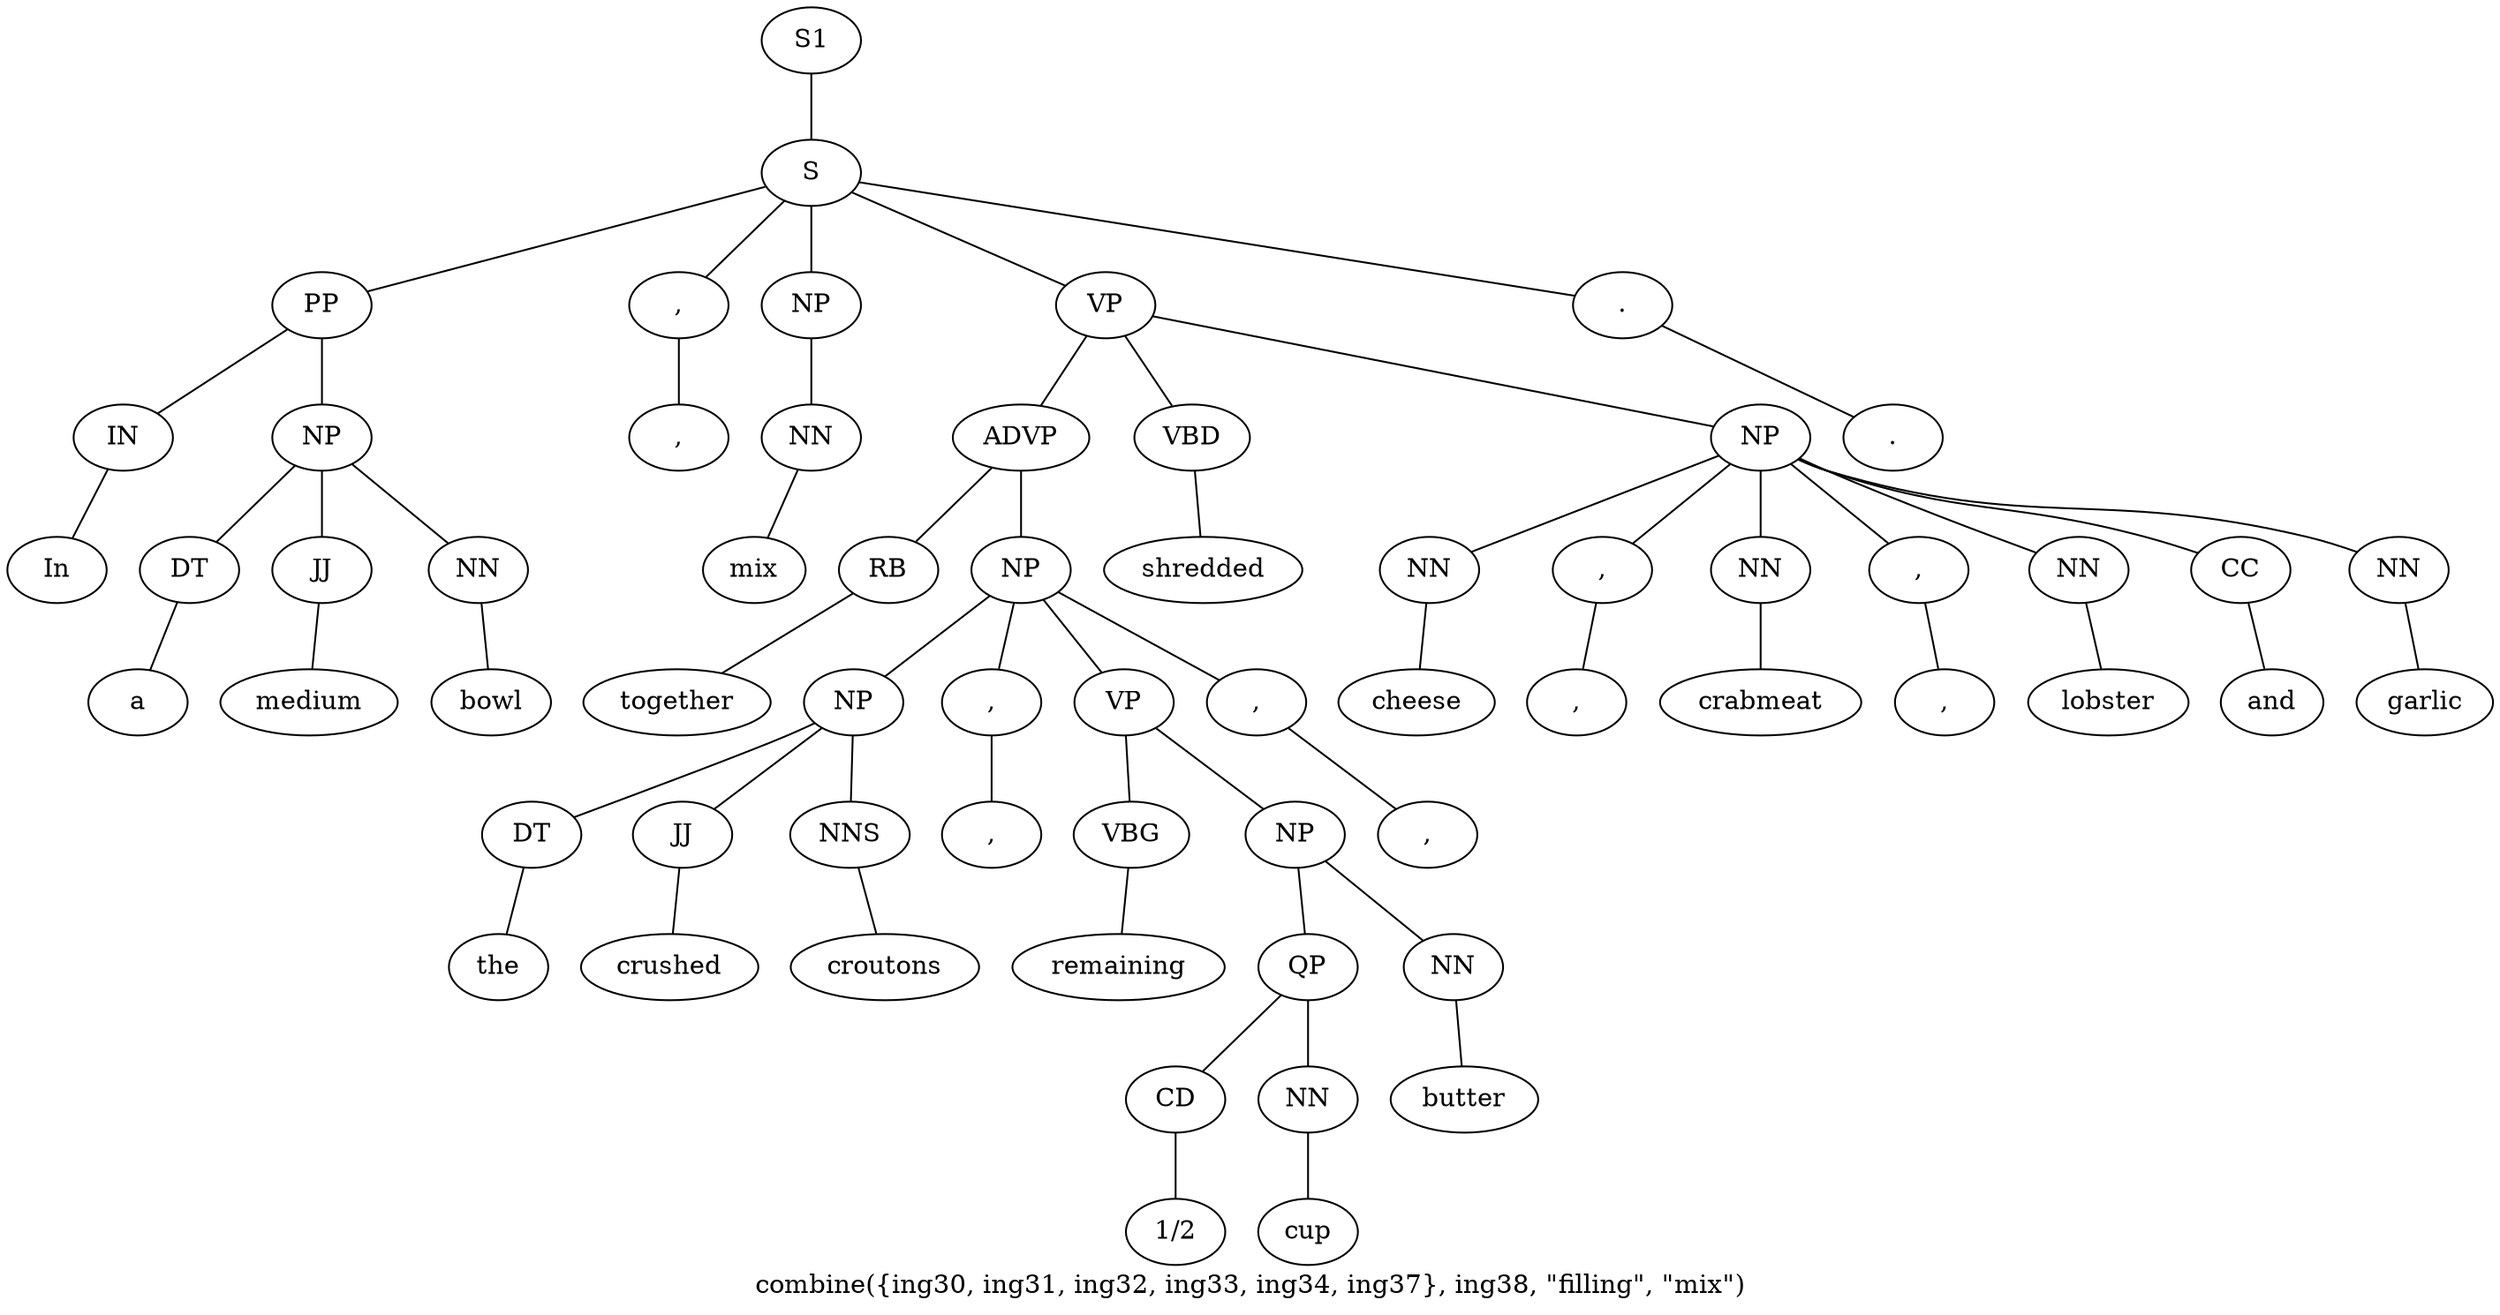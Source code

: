 graph SyntaxGraph {
	label = "combine({ing30, ing31, ing32, ing33, ing34, ing37}, ing38, \"filling\", \"mix\")";
	Node0 [label="S1"];
	Node1 [label="S"];
	Node2 [label="PP"];
	Node3 [label="IN"];
	Node4 [label="In"];
	Node5 [label="NP"];
	Node6 [label="DT"];
	Node7 [label="a"];
	Node8 [label="JJ"];
	Node9 [label="medium"];
	Node10 [label="NN"];
	Node11 [label="bowl"];
	Node12 [label=","];
	Node13 [label=","];
	Node14 [label="NP"];
	Node15 [label="NN"];
	Node16 [label="mix"];
	Node17 [label="VP"];
	Node18 [label="ADVP"];
	Node19 [label="RB"];
	Node20 [label="together"];
	Node21 [label="NP"];
	Node22 [label="NP"];
	Node23 [label="DT"];
	Node24 [label="the"];
	Node25 [label="JJ"];
	Node26 [label="crushed"];
	Node27 [label="NNS"];
	Node28 [label="croutons"];
	Node29 [label=","];
	Node30 [label=","];
	Node31 [label="VP"];
	Node32 [label="VBG"];
	Node33 [label="remaining"];
	Node34 [label="NP"];
	Node35 [label="QP"];
	Node36 [label="CD"];
	Node37 [label="1/2"];
	Node38 [label="NN"];
	Node39 [label="cup"];
	Node40 [label="NN"];
	Node41 [label="butter"];
	Node42 [label=","];
	Node43 [label=","];
	Node44 [label="VBD"];
	Node45 [label="shredded"];
	Node46 [label="NP"];
	Node47 [label="NN"];
	Node48 [label="cheese"];
	Node49 [label=","];
	Node50 [label=","];
	Node51 [label="NN"];
	Node52 [label="crabmeat"];
	Node53 [label=","];
	Node54 [label=","];
	Node55 [label="NN"];
	Node56 [label="lobster"];
	Node57 [label="CC"];
	Node58 [label="and"];
	Node59 [label="NN"];
	Node60 [label="garlic"];
	Node61 [label="."];
	Node62 [label="."];

	Node0 -- Node1;
	Node1 -- Node2;
	Node1 -- Node12;
	Node1 -- Node14;
	Node1 -- Node17;
	Node1 -- Node61;
	Node2 -- Node3;
	Node2 -- Node5;
	Node3 -- Node4;
	Node5 -- Node6;
	Node5 -- Node8;
	Node5 -- Node10;
	Node6 -- Node7;
	Node8 -- Node9;
	Node10 -- Node11;
	Node12 -- Node13;
	Node14 -- Node15;
	Node15 -- Node16;
	Node17 -- Node18;
	Node17 -- Node44;
	Node17 -- Node46;
	Node18 -- Node19;
	Node18 -- Node21;
	Node19 -- Node20;
	Node21 -- Node22;
	Node21 -- Node29;
	Node21 -- Node31;
	Node21 -- Node42;
	Node22 -- Node23;
	Node22 -- Node25;
	Node22 -- Node27;
	Node23 -- Node24;
	Node25 -- Node26;
	Node27 -- Node28;
	Node29 -- Node30;
	Node31 -- Node32;
	Node31 -- Node34;
	Node32 -- Node33;
	Node34 -- Node35;
	Node34 -- Node40;
	Node35 -- Node36;
	Node35 -- Node38;
	Node36 -- Node37;
	Node38 -- Node39;
	Node40 -- Node41;
	Node42 -- Node43;
	Node44 -- Node45;
	Node46 -- Node47;
	Node46 -- Node49;
	Node46 -- Node51;
	Node46 -- Node53;
	Node46 -- Node55;
	Node46 -- Node57;
	Node46 -- Node59;
	Node47 -- Node48;
	Node49 -- Node50;
	Node51 -- Node52;
	Node53 -- Node54;
	Node55 -- Node56;
	Node57 -- Node58;
	Node59 -- Node60;
	Node61 -- Node62;
}